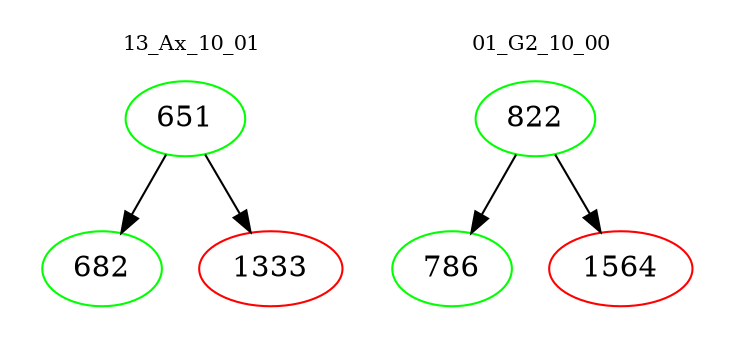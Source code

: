 digraph{
subgraph cluster_0 {
color = white
label = "13_Ax_10_01";
fontsize=10;
T0_651 [label="651", color="green"]
T0_651 -> T0_682 [color="black"]
T0_682 [label="682", color="green"]
T0_651 -> T0_1333 [color="black"]
T0_1333 [label="1333", color="red"]
}
subgraph cluster_1 {
color = white
label = "01_G2_10_00";
fontsize=10;
T1_822 [label="822", color="green"]
T1_822 -> T1_786 [color="black"]
T1_786 [label="786", color="green"]
T1_822 -> T1_1564 [color="black"]
T1_1564 [label="1564", color="red"]
}
}
